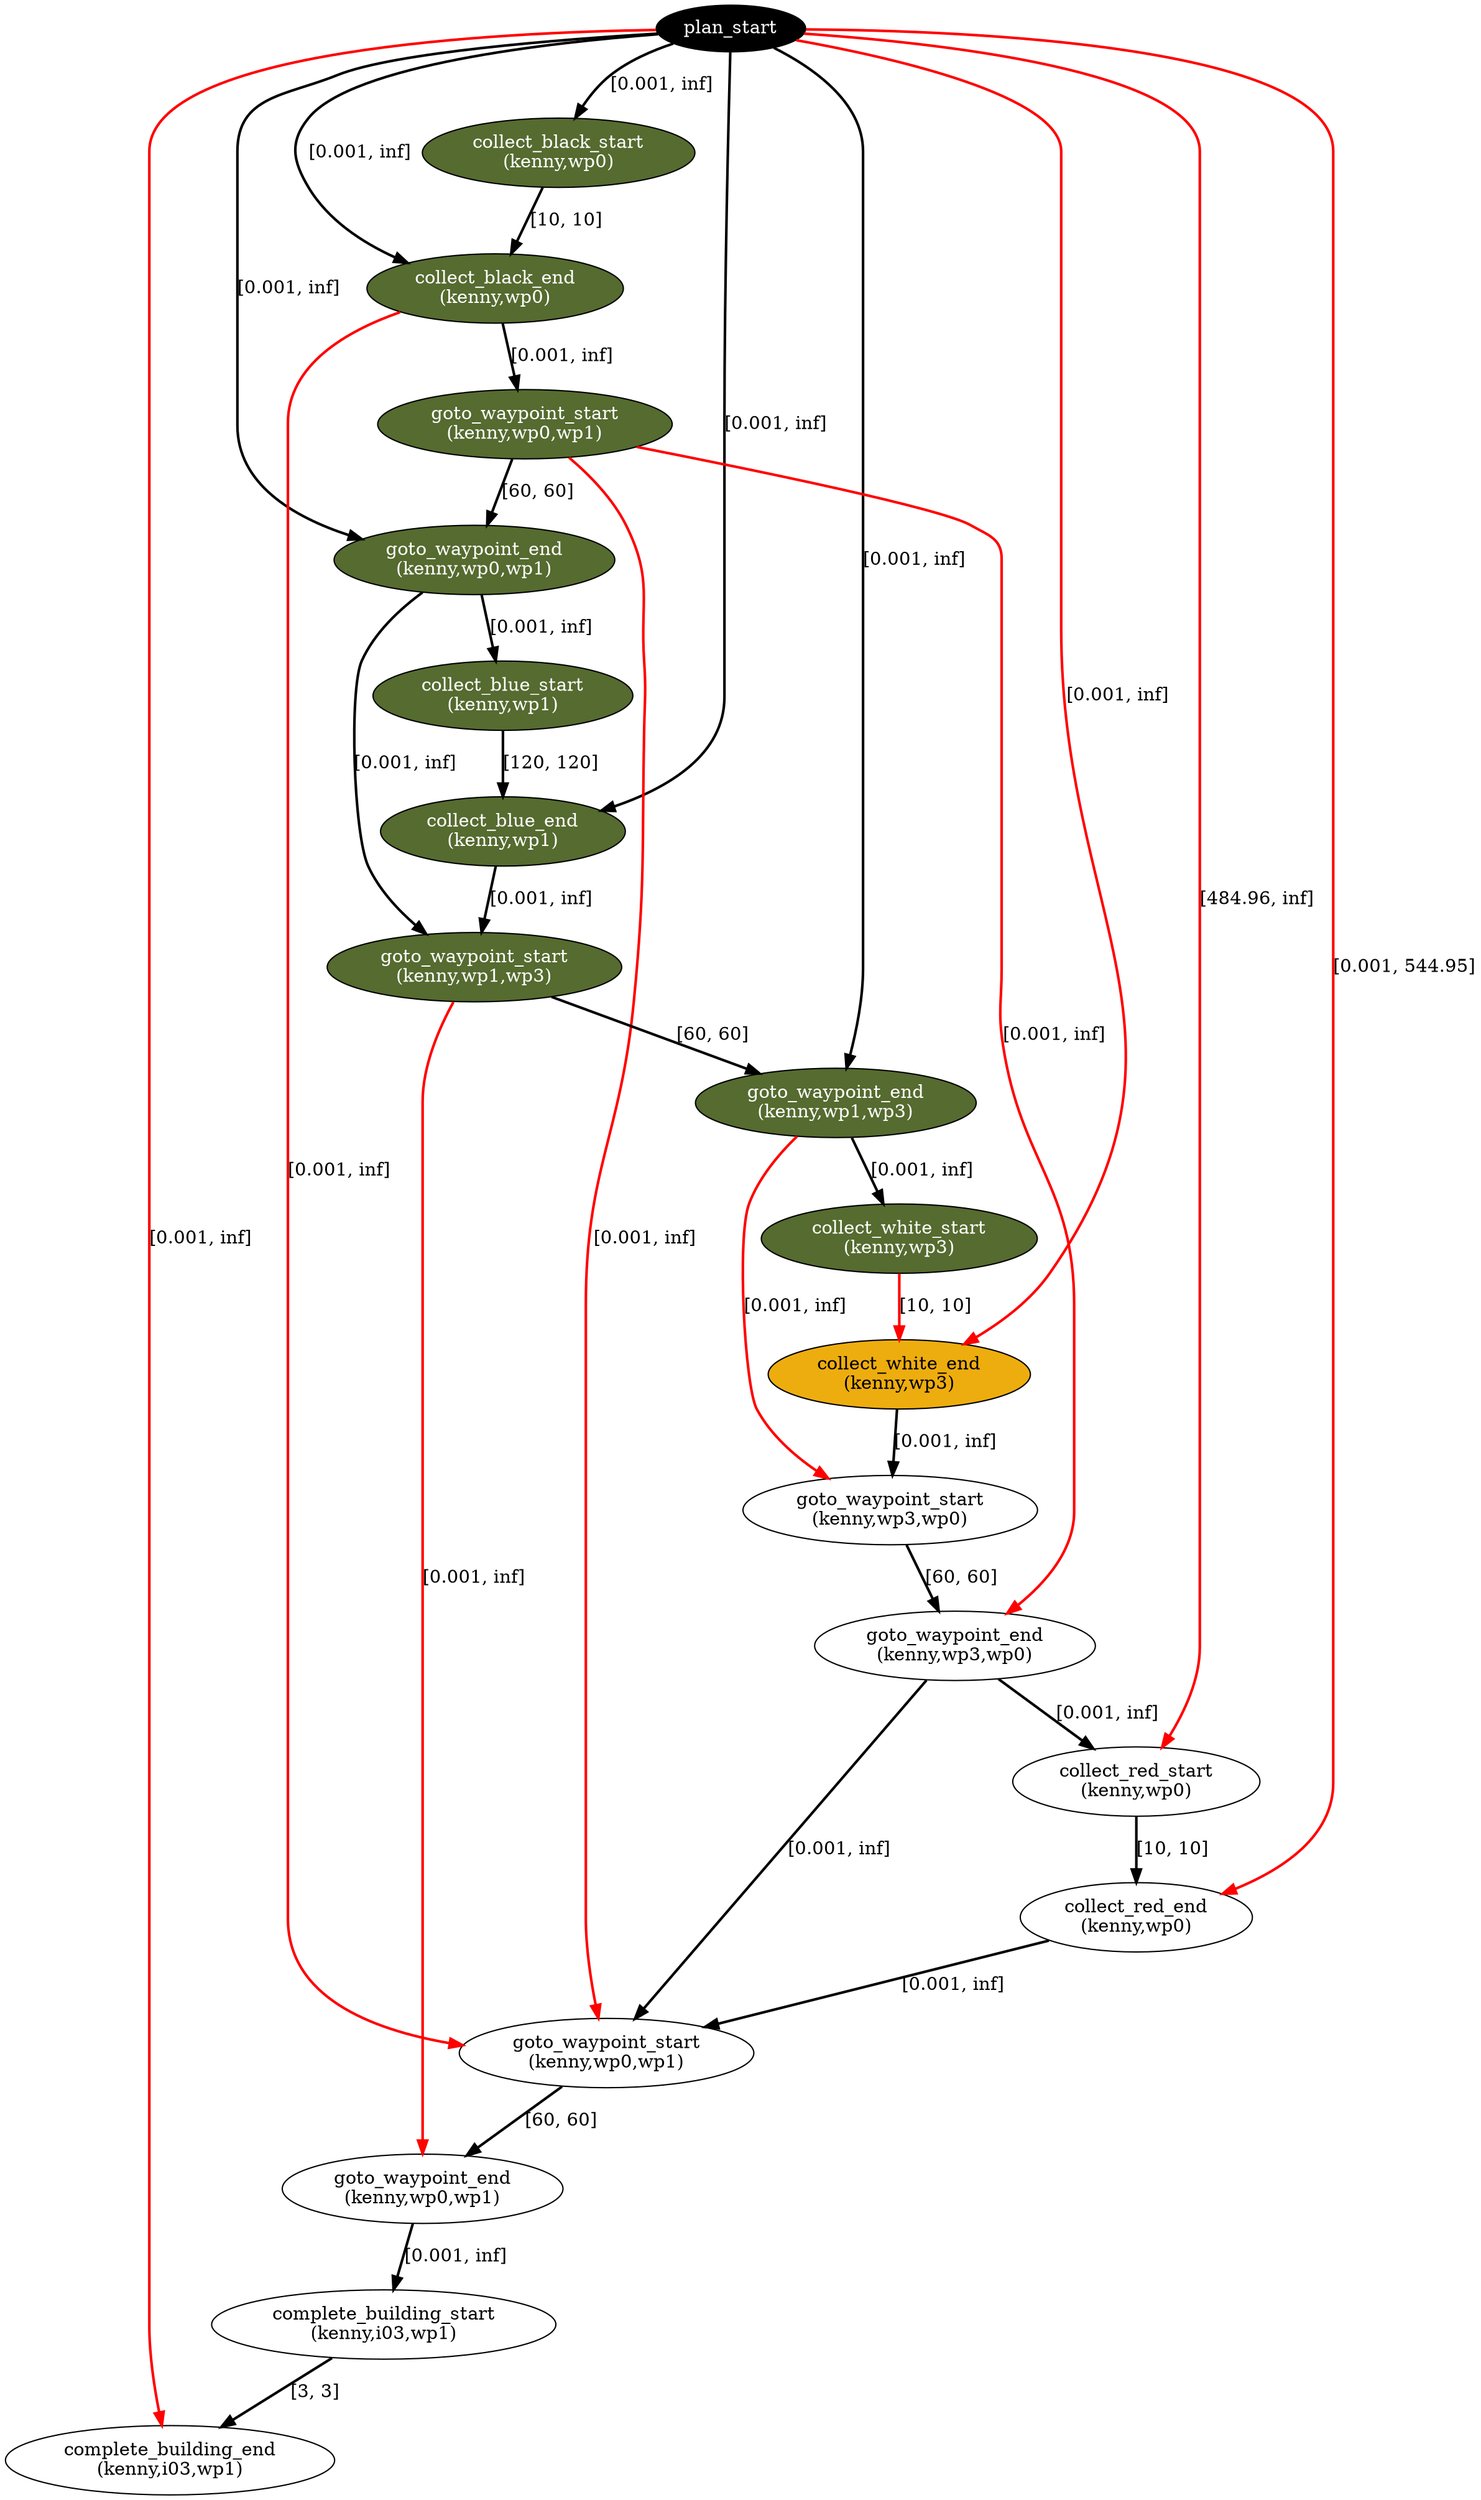 digraph plan {
0[ label="plan_start",style=filled,fillcolor=black,fontcolor=white];
1[ label="collect_black_start
(kenny,wp0)",style=filled,fillcolor=darkolivegreen,fontcolor=white];
2[ label="collect_black_end
(kenny,wp0)",style=filled,fillcolor=darkolivegreen,fontcolor=white];
3[ label="goto_waypoint_start
(kenny,wp0,wp1)",style=filled,fillcolor=darkolivegreen,fontcolor=white];
4[ label="goto_waypoint_end
(kenny,wp0,wp1)",style=filled,fillcolor=darkolivegreen,fontcolor=white];
5[ label="collect_blue_start
(kenny,wp1)",style=filled,fillcolor=darkolivegreen,fontcolor=white];
6[ label="collect_blue_end
(kenny,wp1)",style=filled,fillcolor=darkolivegreen,fontcolor=white];
7[ label="goto_waypoint_start
(kenny,wp1,wp3)",style=filled,fillcolor=darkolivegreen,fontcolor=white];
8[ label="goto_waypoint_end
(kenny,wp1,wp3)",style=filled,fillcolor=darkolivegreen,fontcolor=white];
9[ label="collect_white_start
(kenny,wp3)",style=filled,fillcolor=darkolivegreen,fontcolor=white];
10[ label="collect_white_end
(kenny,wp3)",style=filled,fillcolor=darkgoldenrod2];
11[ label="goto_waypoint_start
(kenny,wp3,wp0)"];
12[ label="goto_waypoint_end
(kenny,wp3,wp0)"];
13[ label="collect_red_start
(kenny,wp0)"];
14[ label="collect_red_end
(kenny,wp0)"];
15[ label="goto_waypoint_start
(kenny,wp0,wp1)"];
16[ label="goto_waypoint_end
(kenny,wp0,wp1)"];
17[ label="complete_building_start
(kenny,i03,wp1)"];
18[ label="complete_building_end
(kenny,i03,wp1)"];
"0" -> "1" [ label="[0.001, inf]" , penwidth=2, color="black"]
"1" -> "2" [ label="[10, 10]" , penwidth=2, color="black"]
"0" -> "2" [ label="[0.001, inf]" , penwidth=2, color="black"]
"2" -> "3" [ label="[0.001, inf]" , penwidth=2, color="black"]
"3" -> "4" [ label="[60, 60]" , penwidth=2, color="black"]
"0" -> "4" [ label="[0.001, inf]" , penwidth=2, color="black"]
"4" -> "5" [ label="[0.001, inf]" , penwidth=2, color="black"]
"5" -> "6" [ label="[120, 120]" , penwidth=2, color="black"]
"0" -> "6" [ label="[0.001, inf]" , penwidth=2, color="black"]
"4" -> "7" [ label="[0.001, inf]" , penwidth=2, color="black"]
"6" -> "7" [ label="[0.001, inf]" , penwidth=2, color="black"]
"7" -> "8" [ label="[60, 60]" , penwidth=2, color="black"]
"0" -> "8" [ label="[0.001, inf]" , penwidth=2, color="black"]
"8" -> "9" [ label="[0.001, inf]" , penwidth=2, color="black"]
"9" -> "10" [ label="[10, 10]" , penwidth=2, color="red"]
"0" -> "10" [ label="[0.001, inf]" , penwidth=2, color="red"]
"8" -> "11" [ label="[0.001, inf]" , penwidth=2, color="red"]
"10" -> "11" [ label="[0.001, inf]" , penwidth=2, color="black"]
"11" -> "12" [ label="[60, 60]" , penwidth=2, color="black"]
"3" -> "12" [ label="[0.001, inf]" , penwidth=2, color="red"]
"12" -> "13" [ label="[0.001, inf]" , penwidth=2, color="black"]
"0" -> "14" [ label="[0.001, 544.95]" , penwidth=2, color="red"]
"0" -> "13" [ label="[484.96, inf]" , penwidth=2, color="red"]
"13" -> "14" [ label="[10, 10]" , penwidth=2, color="black"]
"12" -> "15" [ label="[0.001, inf]" , penwidth=2, color="black"]
"14" -> "15" [ label="[0.001, inf]" , penwidth=2, color="black"]
"3" -> "15" [ label="[0.001, inf]" , penwidth=2, color="red"]
"2" -> "15" [ label="[0.001, inf]" , penwidth=2, color="red"]
"15" -> "16" [ label="[60, 60]" , penwidth=2, color="black"]
"7" -> "16" [ label="[0.001, inf]" , penwidth=2, color="red"]
"16" -> "17" [ label="[0.001, inf]" , penwidth=2, color="black"]
"17" -> "18" [ label="[3, 3]" , penwidth=2, color="black"]
"0" -> "18" [ label="[0.001, inf]" , penwidth=2, color="red"]
}
